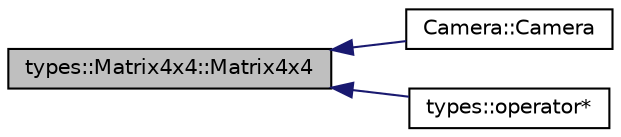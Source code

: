 digraph "types::Matrix4x4::Matrix4x4"
{
  edge [fontname="Helvetica",fontsize="10",labelfontname="Helvetica",labelfontsize="10"];
  node [fontname="Helvetica",fontsize="10",shape=record];
  rankdir="LR";
  Node1 [label="types::Matrix4x4::Matrix4x4",height=0.2,width=0.4,color="black", fillcolor="grey75", style="filled", fontcolor="black"];
  Node1 -> Node2 [dir="back",color="midnightblue",fontsize="10",style="solid",fontname="Helvetica"];
  Node2 [label="Camera::Camera",height=0.2,width=0.4,color="black", fillcolor="white", style="filled",URL="$class_camera.html#a01f94c3543f56ede7af49dc778f19331"];
  Node1 -> Node3 [dir="back",color="midnightblue",fontsize="10",style="solid",fontname="Helvetica"];
  Node3 [label="types::operator*",height=0.2,width=0.4,color="black", fillcolor="white", style="filled",URL="$namespacetypes.html#a45f7e10e6d67b2b7a61988bdec802f7f",tooltip="An overridden multiplication operator for matrix multiplication. "];
}
